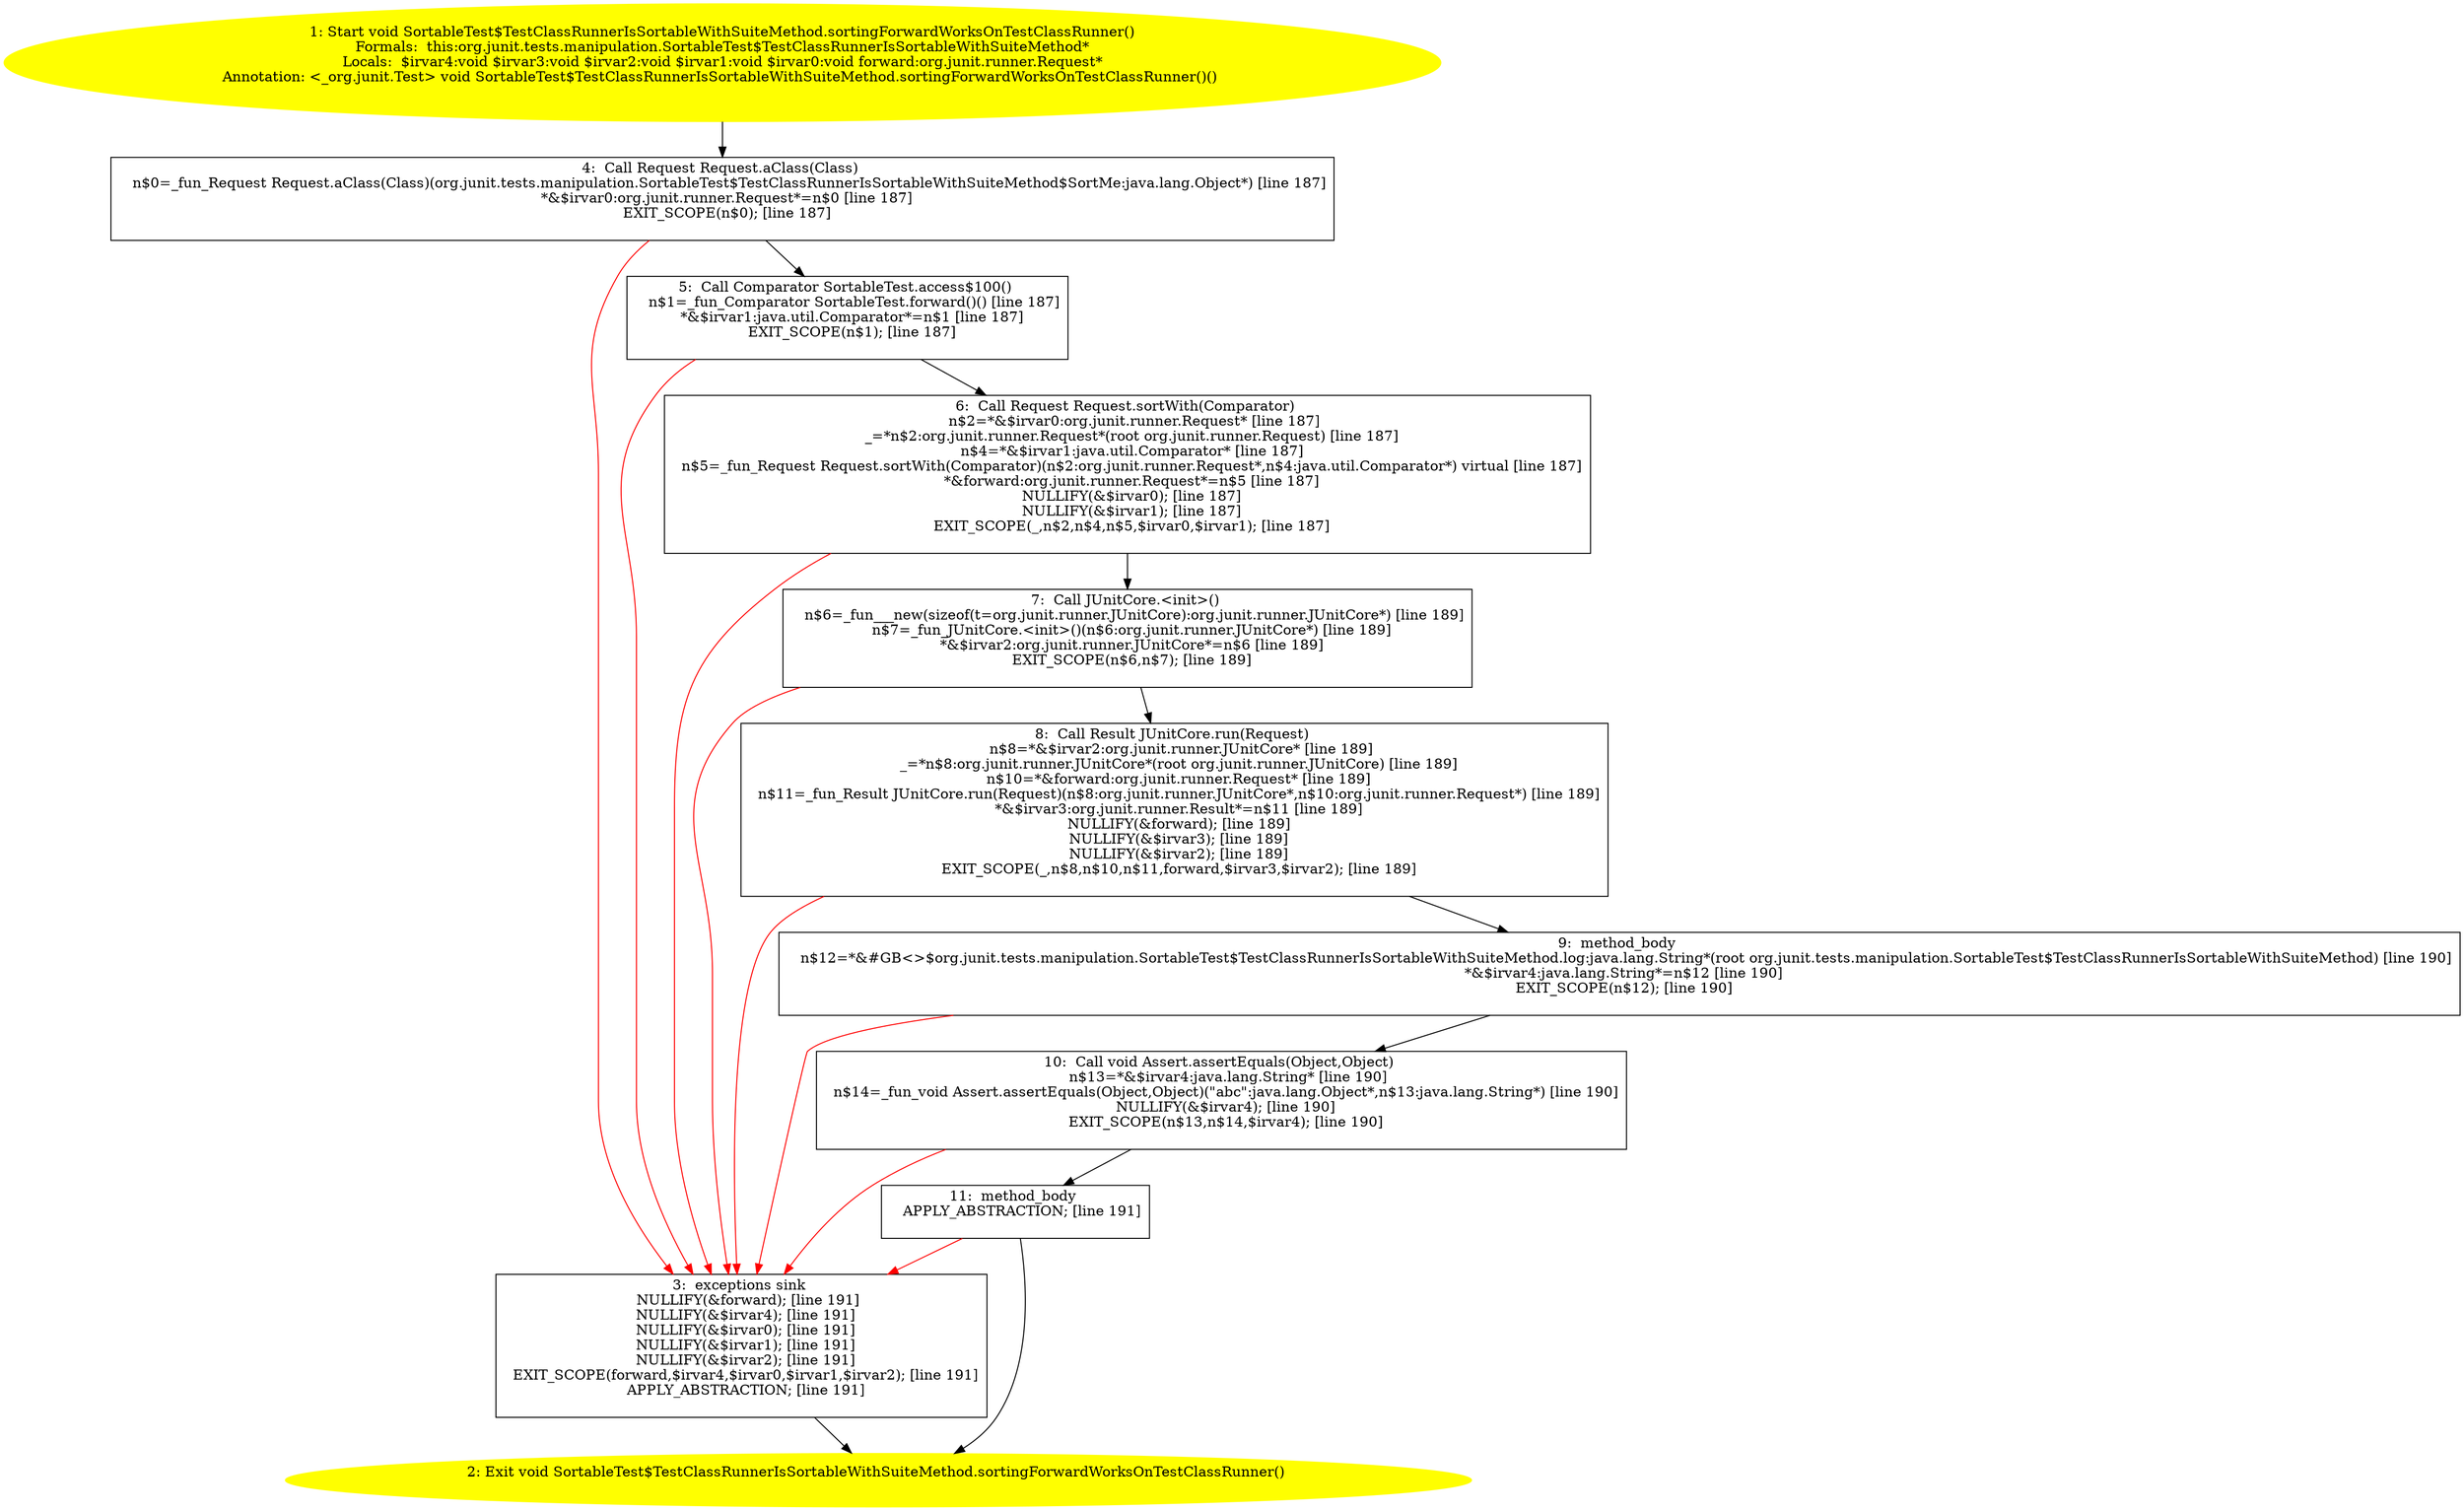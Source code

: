 /* @generated */
digraph cfg {
"org.junit.tests.manipulation.SortableTest$TestClassRunnerIsSortableWithSuiteMethod.sortingForwardWor.f7eb26f79812920de2a76464683dac48_1" [label="1: Start void SortableTest$TestClassRunnerIsSortableWithSuiteMethod.sortingForwardWorksOnTestClassRunner()\nFormals:  this:org.junit.tests.manipulation.SortableTest$TestClassRunnerIsSortableWithSuiteMethod*\nLocals:  $irvar4:void $irvar3:void $irvar2:void $irvar1:void $irvar0:void forward:org.junit.runner.Request*\nAnnotation: <_org.junit.Test> void SortableTest$TestClassRunnerIsSortableWithSuiteMethod.sortingForwardWorksOnTestClassRunner()() \n  " color=yellow style=filled]
	

	 "org.junit.tests.manipulation.SortableTest$TestClassRunnerIsSortableWithSuiteMethod.sortingForwardWor.f7eb26f79812920de2a76464683dac48_1" -> "org.junit.tests.manipulation.SortableTest$TestClassRunnerIsSortableWithSuiteMethod.sortingForwardWor.f7eb26f79812920de2a76464683dac48_4" ;
"org.junit.tests.manipulation.SortableTest$TestClassRunnerIsSortableWithSuiteMethod.sortingForwardWor.f7eb26f79812920de2a76464683dac48_2" [label="2: Exit void SortableTest$TestClassRunnerIsSortableWithSuiteMethod.sortingForwardWorksOnTestClassRunner() \n  " color=yellow style=filled]
	

"org.junit.tests.manipulation.SortableTest$TestClassRunnerIsSortableWithSuiteMethod.sortingForwardWor.f7eb26f79812920de2a76464683dac48_3" [label="3:  exceptions sink \n   NULLIFY(&forward); [line 191]\n  NULLIFY(&$irvar4); [line 191]\n  NULLIFY(&$irvar0); [line 191]\n  NULLIFY(&$irvar1); [line 191]\n  NULLIFY(&$irvar2); [line 191]\n  EXIT_SCOPE(forward,$irvar4,$irvar0,$irvar1,$irvar2); [line 191]\n  APPLY_ABSTRACTION; [line 191]\n " shape="box"]
	

	 "org.junit.tests.manipulation.SortableTest$TestClassRunnerIsSortableWithSuiteMethod.sortingForwardWor.f7eb26f79812920de2a76464683dac48_3" -> "org.junit.tests.manipulation.SortableTest$TestClassRunnerIsSortableWithSuiteMethod.sortingForwardWor.f7eb26f79812920de2a76464683dac48_2" ;
"org.junit.tests.manipulation.SortableTest$TestClassRunnerIsSortableWithSuiteMethod.sortingForwardWor.f7eb26f79812920de2a76464683dac48_4" [label="4:  Call Request Request.aClass(Class) \n   n$0=_fun_Request Request.aClass(Class)(org.junit.tests.manipulation.SortableTest$TestClassRunnerIsSortableWithSuiteMethod$SortMe:java.lang.Object*) [line 187]\n  *&$irvar0:org.junit.runner.Request*=n$0 [line 187]\n  EXIT_SCOPE(n$0); [line 187]\n " shape="box"]
	

	 "org.junit.tests.manipulation.SortableTest$TestClassRunnerIsSortableWithSuiteMethod.sortingForwardWor.f7eb26f79812920de2a76464683dac48_4" -> "org.junit.tests.manipulation.SortableTest$TestClassRunnerIsSortableWithSuiteMethod.sortingForwardWor.f7eb26f79812920de2a76464683dac48_5" ;
	 "org.junit.tests.manipulation.SortableTest$TestClassRunnerIsSortableWithSuiteMethod.sortingForwardWor.f7eb26f79812920de2a76464683dac48_4" -> "org.junit.tests.manipulation.SortableTest$TestClassRunnerIsSortableWithSuiteMethod.sortingForwardWor.f7eb26f79812920de2a76464683dac48_3" [color="red" ];
"org.junit.tests.manipulation.SortableTest$TestClassRunnerIsSortableWithSuiteMethod.sortingForwardWor.f7eb26f79812920de2a76464683dac48_5" [label="5:  Call Comparator SortableTest.access$100() \n   n$1=_fun_Comparator SortableTest.forward()() [line 187]\n  *&$irvar1:java.util.Comparator*=n$1 [line 187]\n  EXIT_SCOPE(n$1); [line 187]\n " shape="box"]
	

	 "org.junit.tests.manipulation.SortableTest$TestClassRunnerIsSortableWithSuiteMethod.sortingForwardWor.f7eb26f79812920de2a76464683dac48_5" -> "org.junit.tests.manipulation.SortableTest$TestClassRunnerIsSortableWithSuiteMethod.sortingForwardWor.f7eb26f79812920de2a76464683dac48_6" ;
	 "org.junit.tests.manipulation.SortableTest$TestClassRunnerIsSortableWithSuiteMethod.sortingForwardWor.f7eb26f79812920de2a76464683dac48_5" -> "org.junit.tests.manipulation.SortableTest$TestClassRunnerIsSortableWithSuiteMethod.sortingForwardWor.f7eb26f79812920de2a76464683dac48_3" [color="red" ];
"org.junit.tests.manipulation.SortableTest$TestClassRunnerIsSortableWithSuiteMethod.sortingForwardWor.f7eb26f79812920de2a76464683dac48_6" [label="6:  Call Request Request.sortWith(Comparator) \n   n$2=*&$irvar0:org.junit.runner.Request* [line 187]\n  _=*n$2:org.junit.runner.Request*(root org.junit.runner.Request) [line 187]\n  n$4=*&$irvar1:java.util.Comparator* [line 187]\n  n$5=_fun_Request Request.sortWith(Comparator)(n$2:org.junit.runner.Request*,n$4:java.util.Comparator*) virtual [line 187]\n  *&forward:org.junit.runner.Request*=n$5 [line 187]\n  NULLIFY(&$irvar0); [line 187]\n  NULLIFY(&$irvar1); [line 187]\n  EXIT_SCOPE(_,n$2,n$4,n$5,$irvar0,$irvar1); [line 187]\n " shape="box"]
	

	 "org.junit.tests.manipulation.SortableTest$TestClassRunnerIsSortableWithSuiteMethod.sortingForwardWor.f7eb26f79812920de2a76464683dac48_6" -> "org.junit.tests.manipulation.SortableTest$TestClassRunnerIsSortableWithSuiteMethod.sortingForwardWor.f7eb26f79812920de2a76464683dac48_7" ;
	 "org.junit.tests.manipulation.SortableTest$TestClassRunnerIsSortableWithSuiteMethod.sortingForwardWor.f7eb26f79812920de2a76464683dac48_6" -> "org.junit.tests.manipulation.SortableTest$TestClassRunnerIsSortableWithSuiteMethod.sortingForwardWor.f7eb26f79812920de2a76464683dac48_3" [color="red" ];
"org.junit.tests.manipulation.SortableTest$TestClassRunnerIsSortableWithSuiteMethod.sortingForwardWor.f7eb26f79812920de2a76464683dac48_7" [label="7:  Call JUnitCore.<init>() \n   n$6=_fun___new(sizeof(t=org.junit.runner.JUnitCore):org.junit.runner.JUnitCore*) [line 189]\n  n$7=_fun_JUnitCore.<init>()(n$6:org.junit.runner.JUnitCore*) [line 189]\n  *&$irvar2:org.junit.runner.JUnitCore*=n$6 [line 189]\n  EXIT_SCOPE(n$6,n$7); [line 189]\n " shape="box"]
	

	 "org.junit.tests.manipulation.SortableTest$TestClassRunnerIsSortableWithSuiteMethod.sortingForwardWor.f7eb26f79812920de2a76464683dac48_7" -> "org.junit.tests.manipulation.SortableTest$TestClassRunnerIsSortableWithSuiteMethod.sortingForwardWor.f7eb26f79812920de2a76464683dac48_8" ;
	 "org.junit.tests.manipulation.SortableTest$TestClassRunnerIsSortableWithSuiteMethod.sortingForwardWor.f7eb26f79812920de2a76464683dac48_7" -> "org.junit.tests.manipulation.SortableTest$TestClassRunnerIsSortableWithSuiteMethod.sortingForwardWor.f7eb26f79812920de2a76464683dac48_3" [color="red" ];
"org.junit.tests.manipulation.SortableTest$TestClassRunnerIsSortableWithSuiteMethod.sortingForwardWor.f7eb26f79812920de2a76464683dac48_8" [label="8:  Call Result JUnitCore.run(Request) \n   n$8=*&$irvar2:org.junit.runner.JUnitCore* [line 189]\n  _=*n$8:org.junit.runner.JUnitCore*(root org.junit.runner.JUnitCore) [line 189]\n  n$10=*&forward:org.junit.runner.Request* [line 189]\n  n$11=_fun_Result JUnitCore.run(Request)(n$8:org.junit.runner.JUnitCore*,n$10:org.junit.runner.Request*) [line 189]\n  *&$irvar3:org.junit.runner.Result*=n$11 [line 189]\n  NULLIFY(&forward); [line 189]\n  NULLIFY(&$irvar3); [line 189]\n  NULLIFY(&$irvar2); [line 189]\n  EXIT_SCOPE(_,n$8,n$10,n$11,forward,$irvar3,$irvar2); [line 189]\n " shape="box"]
	

	 "org.junit.tests.manipulation.SortableTest$TestClassRunnerIsSortableWithSuiteMethod.sortingForwardWor.f7eb26f79812920de2a76464683dac48_8" -> "org.junit.tests.manipulation.SortableTest$TestClassRunnerIsSortableWithSuiteMethod.sortingForwardWor.f7eb26f79812920de2a76464683dac48_9" ;
	 "org.junit.tests.manipulation.SortableTest$TestClassRunnerIsSortableWithSuiteMethod.sortingForwardWor.f7eb26f79812920de2a76464683dac48_8" -> "org.junit.tests.manipulation.SortableTest$TestClassRunnerIsSortableWithSuiteMethod.sortingForwardWor.f7eb26f79812920de2a76464683dac48_3" [color="red" ];
"org.junit.tests.manipulation.SortableTest$TestClassRunnerIsSortableWithSuiteMethod.sortingForwardWor.f7eb26f79812920de2a76464683dac48_9" [label="9:  method_body \n   n$12=*&#GB<>$org.junit.tests.manipulation.SortableTest$TestClassRunnerIsSortableWithSuiteMethod.log:java.lang.String*(root org.junit.tests.manipulation.SortableTest$TestClassRunnerIsSortableWithSuiteMethod) [line 190]\n  *&$irvar4:java.lang.String*=n$12 [line 190]\n  EXIT_SCOPE(n$12); [line 190]\n " shape="box"]
	

	 "org.junit.tests.manipulation.SortableTest$TestClassRunnerIsSortableWithSuiteMethod.sortingForwardWor.f7eb26f79812920de2a76464683dac48_9" -> "org.junit.tests.manipulation.SortableTest$TestClassRunnerIsSortableWithSuiteMethod.sortingForwardWor.f7eb26f79812920de2a76464683dac48_10" ;
	 "org.junit.tests.manipulation.SortableTest$TestClassRunnerIsSortableWithSuiteMethod.sortingForwardWor.f7eb26f79812920de2a76464683dac48_9" -> "org.junit.tests.manipulation.SortableTest$TestClassRunnerIsSortableWithSuiteMethod.sortingForwardWor.f7eb26f79812920de2a76464683dac48_3" [color="red" ];
"org.junit.tests.manipulation.SortableTest$TestClassRunnerIsSortableWithSuiteMethod.sortingForwardWor.f7eb26f79812920de2a76464683dac48_10" [label="10:  Call void Assert.assertEquals(Object,Object) \n   n$13=*&$irvar4:java.lang.String* [line 190]\n  n$14=_fun_void Assert.assertEquals(Object,Object)(\"abc\":java.lang.Object*,n$13:java.lang.String*) [line 190]\n  NULLIFY(&$irvar4); [line 190]\n  EXIT_SCOPE(n$13,n$14,$irvar4); [line 190]\n " shape="box"]
	

	 "org.junit.tests.manipulation.SortableTest$TestClassRunnerIsSortableWithSuiteMethod.sortingForwardWor.f7eb26f79812920de2a76464683dac48_10" -> "org.junit.tests.manipulation.SortableTest$TestClassRunnerIsSortableWithSuiteMethod.sortingForwardWor.f7eb26f79812920de2a76464683dac48_11" ;
	 "org.junit.tests.manipulation.SortableTest$TestClassRunnerIsSortableWithSuiteMethod.sortingForwardWor.f7eb26f79812920de2a76464683dac48_10" -> "org.junit.tests.manipulation.SortableTest$TestClassRunnerIsSortableWithSuiteMethod.sortingForwardWor.f7eb26f79812920de2a76464683dac48_3" [color="red" ];
"org.junit.tests.manipulation.SortableTest$TestClassRunnerIsSortableWithSuiteMethod.sortingForwardWor.f7eb26f79812920de2a76464683dac48_11" [label="11:  method_body \n   APPLY_ABSTRACTION; [line 191]\n " shape="box"]
	

	 "org.junit.tests.manipulation.SortableTest$TestClassRunnerIsSortableWithSuiteMethod.sortingForwardWor.f7eb26f79812920de2a76464683dac48_11" -> "org.junit.tests.manipulation.SortableTest$TestClassRunnerIsSortableWithSuiteMethod.sortingForwardWor.f7eb26f79812920de2a76464683dac48_2" ;
	 "org.junit.tests.manipulation.SortableTest$TestClassRunnerIsSortableWithSuiteMethod.sortingForwardWor.f7eb26f79812920de2a76464683dac48_11" -> "org.junit.tests.manipulation.SortableTest$TestClassRunnerIsSortableWithSuiteMethod.sortingForwardWor.f7eb26f79812920de2a76464683dac48_3" [color="red" ];
}
